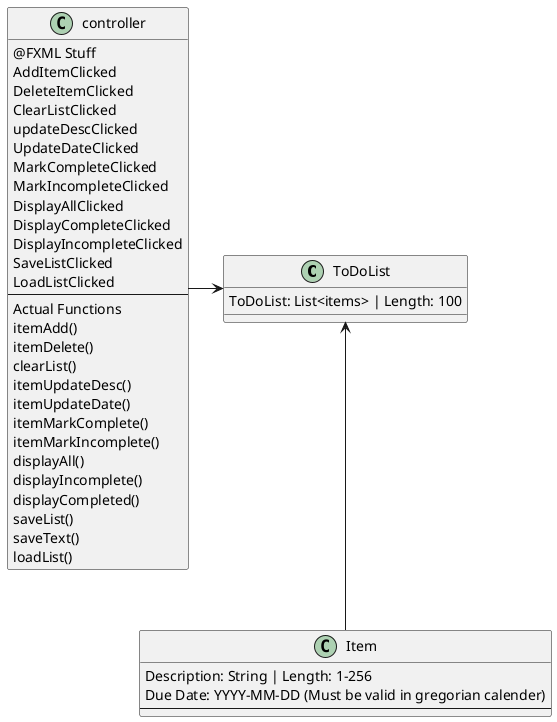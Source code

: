 @startuml
'https://plantuml.com/class-diagram

class ToDoList {
ToDoList: List<items> | Length: 100
}

class Item {
Description: String | Length: 1-256
Due Date: YYYY-MM-DD (Must be valid in gregorian calender)
----
}

controller -> ToDoList
ToDoList <-- Item

class controller {
@FXML Stuff
AddItemClicked
DeleteItemClicked
ClearListClicked
updateDescClicked
UpdateDateClicked
MarkCompleteClicked
MarkIncompleteClicked
DisplayAllClicked
DisplayCompleteClicked
DisplayIncompleteClicked
SaveListClicked
LoadListClicked
----
Actual Functions
itemAdd()
itemDelete()
clearList()
itemUpdateDesc()
itemUpdateDate()
itemMarkComplete()
itemMarkIncomplete()
displayAll()
displayIncomplete()
displayCompleted()
saveList()
saveText()
loadList()
}


@enduml
